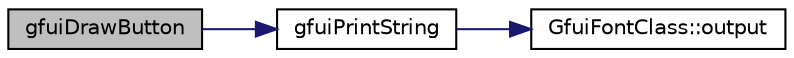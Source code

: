 digraph "gfuiDrawButton"
{
  edge [fontname="Helvetica",fontsize="10",labelfontname="Helvetica",labelfontsize="10"];
  node [fontname="Helvetica",fontsize="10",shape=record];
  rankdir="LR";
  Node1 [label="gfuiDrawButton",height=0.2,width=0.4,color="black", fillcolor="grey75", style="filled", fontcolor="black"];
  Node1 -> Node2 [color="midnightblue",fontsize="10",style="solid",fontname="Helvetica"];
  Node2 [label="gfuiPrintString",height=0.2,width=0.4,color="black", fillcolor="white", style="filled",URL="$gui_8h.html#a622e4f8f05bb1b17c936981e7de9b55d"];
  Node2 -> Node3 [color="midnightblue",fontsize="10",style="solid",fontname="Helvetica"];
  Node3 [label="GfuiFontClass::output",height=0.2,width=0.4,color="black", fillcolor="white", style="filled",URL="$class_gfui_font_class.html#a91ad2c90518edd347ebed44797b39b11"];
}
